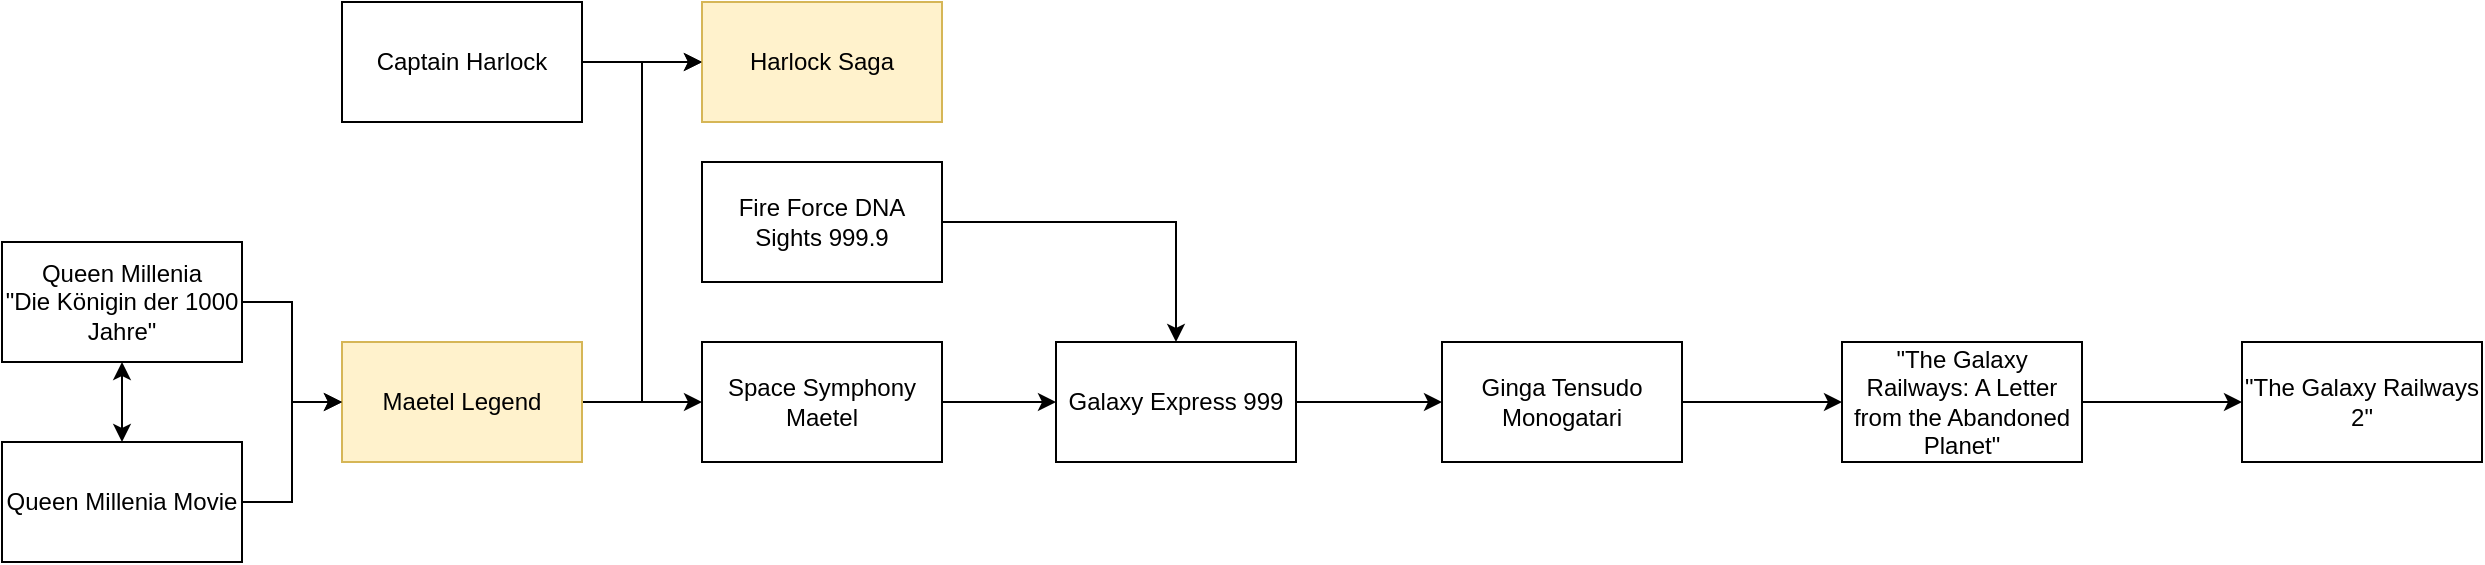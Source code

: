 <mxfile version="13.8.2" type="github">
  <diagram id="A9vEdWF77vsQXDjpMoYT" name="Page-1">
    <mxGraphModel dx="803" dy="463" grid="1" gridSize="10" guides="1" tooltips="1" connect="1" arrows="1" fold="1" page="1" pageScale="1" pageWidth="827" pageHeight="1169" math="0" shadow="0">
      <root>
        <mxCell id="0" />
        <mxCell id="1" parent="0" />
        <mxCell id="ZEhwApikZOu2tMlTH12N-8" style="edgeStyle=orthogonalEdgeStyle;rounded=0;orthogonalLoop=1;jettySize=auto;html=1;exitX=1;exitY=0.5;exitDx=0;exitDy=0;entryX=0;entryY=0.5;entryDx=0;entryDy=0;startArrow=none;startFill=0;" edge="1" parent="1" source="ZEhwApikZOu2tMlTH12N-1" target="ZEhwApikZOu2tMlTH12N-7">
          <mxGeometry relative="1" as="geometry" />
        </mxCell>
        <mxCell id="ZEhwApikZOu2tMlTH12N-14" style="edgeStyle=orthogonalEdgeStyle;rounded=0;orthogonalLoop=1;jettySize=auto;html=1;exitX=1;exitY=0.5;exitDx=0;exitDy=0;startArrow=none;startFill=0;" edge="1" parent="1" source="ZEhwApikZOu2tMlTH12N-1" target="ZEhwApikZOu2tMlTH12N-13">
          <mxGeometry relative="1" as="geometry" />
        </mxCell>
        <mxCell id="ZEhwApikZOu2tMlTH12N-1" value="Maetel Legend" style="rounded=0;whiteSpace=wrap;html=1;fillColor=#fff2cc;strokeColor=#d6b656;" vertex="1" parent="1">
          <mxGeometry x="350" y="190" width="120" height="60" as="geometry" />
        </mxCell>
        <mxCell id="ZEhwApikZOu2tMlTH12N-4" style="edgeStyle=orthogonalEdgeStyle;rounded=0;orthogonalLoop=1;jettySize=auto;html=1;exitX=0.5;exitY=1;exitDx=0;exitDy=0;entryX=0.5;entryY=0;entryDx=0;entryDy=0;startArrow=classic;startFill=1;" edge="1" parent="1" source="ZEhwApikZOu2tMlTH12N-2" target="ZEhwApikZOu2tMlTH12N-3">
          <mxGeometry relative="1" as="geometry" />
        </mxCell>
        <mxCell id="ZEhwApikZOu2tMlTH12N-5" style="edgeStyle=orthogonalEdgeStyle;rounded=0;orthogonalLoop=1;jettySize=auto;html=1;exitX=1;exitY=0.5;exitDx=0;exitDy=0;entryX=0;entryY=0.5;entryDx=0;entryDy=0;startArrow=none;startFill=0;" edge="1" parent="1" source="ZEhwApikZOu2tMlTH12N-2" target="ZEhwApikZOu2tMlTH12N-1">
          <mxGeometry relative="1" as="geometry" />
        </mxCell>
        <mxCell id="ZEhwApikZOu2tMlTH12N-2" value="&lt;div&gt;Queen Millenia&lt;/div&gt;&lt;div&gt;&quot;Die Königin der 1000 Jahre&quot; &lt;span class=&quot;icons&quot;&gt; &lt;/span&gt;&lt;label itemprop=&quot;alternateName&quot;&gt;&lt;br&gt;&lt;/label&gt;&lt;/div&gt;" style="rounded=0;whiteSpace=wrap;html=1;" vertex="1" parent="1">
          <mxGeometry x="180" y="140" width="120" height="60" as="geometry" />
        </mxCell>
        <mxCell id="ZEhwApikZOu2tMlTH12N-6" style="edgeStyle=orthogonalEdgeStyle;rounded=0;orthogonalLoop=1;jettySize=auto;html=1;exitX=1;exitY=0.5;exitDx=0;exitDy=0;startArrow=none;startFill=0;entryX=0;entryY=0.5;entryDx=0;entryDy=0;" edge="1" parent="1" source="ZEhwApikZOu2tMlTH12N-3" target="ZEhwApikZOu2tMlTH12N-1">
          <mxGeometry relative="1" as="geometry">
            <mxPoint x="350" y="240" as="targetPoint" />
          </mxGeometry>
        </mxCell>
        <mxCell id="ZEhwApikZOu2tMlTH12N-3" value="&lt;div&gt;Queen Millenia Movie&lt;/div&gt;" style="rounded=0;whiteSpace=wrap;html=1;" vertex="1" parent="1">
          <mxGeometry x="180" y="240" width="120" height="60" as="geometry" />
        </mxCell>
        <mxCell id="ZEhwApikZOu2tMlTH12N-7" value="Harlock Saga" style="whiteSpace=wrap;html=1;fillColor=#fff2cc;strokeColor=#d6b656;" vertex="1" parent="1">
          <mxGeometry x="530" y="20" width="120" height="60" as="geometry" />
        </mxCell>
        <mxCell id="ZEhwApikZOu2tMlTH12N-10" style="edgeStyle=orthogonalEdgeStyle;rounded=0;orthogonalLoop=1;jettySize=auto;html=1;exitX=1;exitY=0.5;exitDx=0;exitDy=0;entryX=0;entryY=0.5;entryDx=0;entryDy=0;startArrow=none;startFill=0;" edge="1" parent="1" source="ZEhwApikZOu2tMlTH12N-9" target="ZEhwApikZOu2tMlTH12N-7">
          <mxGeometry relative="1" as="geometry" />
        </mxCell>
        <mxCell id="ZEhwApikZOu2tMlTH12N-9" value="Captain Harlock" style="whiteSpace=wrap;html=1;" vertex="1" parent="1">
          <mxGeometry x="350" y="20" width="120" height="60" as="geometry" />
        </mxCell>
        <mxCell id="ZEhwApikZOu2tMlTH12N-16" style="edgeStyle=orthogonalEdgeStyle;rounded=0;orthogonalLoop=1;jettySize=auto;html=1;exitX=1;exitY=0.5;exitDx=0;exitDy=0;entryX=0;entryY=0.5;entryDx=0;entryDy=0;startArrow=none;startFill=0;" edge="1" parent="1" source="ZEhwApikZOu2tMlTH12N-13" target="ZEhwApikZOu2tMlTH12N-15">
          <mxGeometry relative="1" as="geometry" />
        </mxCell>
        <mxCell id="ZEhwApikZOu2tMlTH12N-13" value="Space Symphony Maetel" style="whiteSpace=wrap;html=1;" vertex="1" parent="1">
          <mxGeometry x="530" y="190" width="120" height="60" as="geometry" />
        </mxCell>
        <mxCell id="ZEhwApikZOu2tMlTH12N-18" style="edgeStyle=orthogonalEdgeStyle;rounded=0;orthogonalLoop=1;jettySize=auto;html=1;entryX=0;entryY=0.5;entryDx=0;entryDy=0;startArrow=none;startFill=0;" edge="1" parent="1" source="ZEhwApikZOu2tMlTH12N-15" target="ZEhwApikZOu2tMlTH12N-17">
          <mxGeometry relative="1" as="geometry" />
        </mxCell>
        <mxCell id="ZEhwApikZOu2tMlTH12N-15" value="Galaxy Express 999" style="whiteSpace=wrap;html=1;" vertex="1" parent="1">
          <mxGeometry x="707" y="190" width="120" height="60" as="geometry" />
        </mxCell>
        <mxCell id="ZEhwApikZOu2tMlTH12N-20" style="edgeStyle=orthogonalEdgeStyle;rounded=0;orthogonalLoop=1;jettySize=auto;html=1;exitX=1;exitY=0.5;exitDx=0;exitDy=0;entryX=0;entryY=0.5;entryDx=0;entryDy=0;startArrow=none;startFill=0;" edge="1" parent="1" source="ZEhwApikZOu2tMlTH12N-17" target="ZEhwApikZOu2tMlTH12N-19">
          <mxGeometry relative="1" as="geometry" />
        </mxCell>
        <mxCell id="ZEhwApikZOu2tMlTH12N-17" value="Ginga Tensudo Monogatari" style="whiteSpace=wrap;html=1;" vertex="1" parent="1">
          <mxGeometry x="900" y="190" width="120" height="60" as="geometry" />
        </mxCell>
        <mxCell id="ZEhwApikZOu2tMlTH12N-22" style="edgeStyle=orthogonalEdgeStyle;rounded=0;orthogonalLoop=1;jettySize=auto;html=1;exitX=1;exitY=0.5;exitDx=0;exitDy=0;entryX=0;entryY=0.5;entryDx=0;entryDy=0;startArrow=none;startFill=0;" edge="1" parent="1" source="ZEhwApikZOu2tMlTH12N-19" target="ZEhwApikZOu2tMlTH12N-21">
          <mxGeometry relative="1" as="geometry" />
        </mxCell>
        <mxCell id="ZEhwApikZOu2tMlTH12N-19" value="&quot;&lt;label itemprop=&quot;alternateName&quot;&gt;The Galaxy Railways: A Letter from the Abandoned Planet&quot;&lt;/label&gt;" style="whiteSpace=wrap;html=1;" vertex="1" parent="1">
          <mxGeometry x="1100" y="190" width="120" height="60" as="geometry" />
        </mxCell>
        <mxCell id="ZEhwApikZOu2tMlTH12N-21" value="&quot;The Galaxy Railways 2&quot;" style="whiteSpace=wrap;html=1;" vertex="1" parent="1">
          <mxGeometry x="1300" y="190" width="120" height="60" as="geometry" />
        </mxCell>
        <mxCell id="ZEhwApikZOu2tMlTH12N-24" style="edgeStyle=orthogonalEdgeStyle;rounded=0;orthogonalLoop=1;jettySize=auto;html=1;startArrow=none;startFill=0;" edge="1" parent="1" source="ZEhwApikZOu2tMlTH12N-23" target="ZEhwApikZOu2tMlTH12N-15">
          <mxGeometry relative="1" as="geometry" />
        </mxCell>
        <mxCell id="ZEhwApikZOu2tMlTH12N-23" value="&lt;label itemprop=&quot;alternateName&quot;&gt;Fire Force DNA Sights 999.9&lt;/label&gt;" style="whiteSpace=wrap;html=1;" vertex="1" parent="1">
          <mxGeometry x="530" y="100" width="120" height="60" as="geometry" />
        </mxCell>
      </root>
    </mxGraphModel>
  </diagram>
</mxfile>

